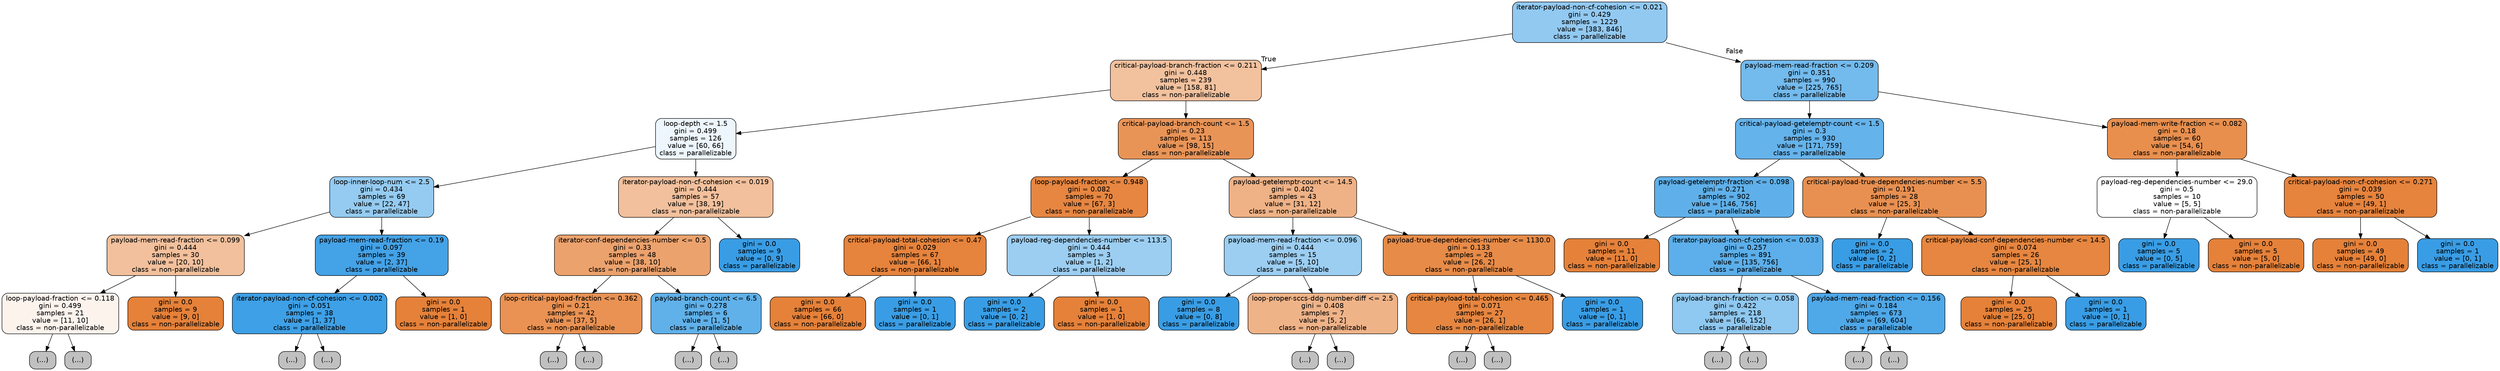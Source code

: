 digraph Tree {
node [shape=box, style="filled, rounded", color="black", fontname=helvetica] ;
edge [fontname=helvetica] ;
0 [label="iterator-payload-non-cf-cohesion <= 0.021\ngini = 0.429\nsamples = 1229\nvalue = [383, 846]\nclass = parallelizable", fillcolor="#399de58c"] ;
1 [label="critical-payload-branch-fraction <= 0.211\ngini = 0.448\nsamples = 239\nvalue = [158, 81]\nclass = non-parallelizable", fillcolor="#e581397c"] ;
0 -> 1 [labeldistance=2.5, labelangle=45, headlabel="True"] ;
2 [label="loop-depth <= 1.5\ngini = 0.499\nsamples = 126\nvalue = [60, 66]\nclass = parallelizable", fillcolor="#399de517"] ;
1 -> 2 ;
3 [label="loop-inner-loop-num <= 2.5\ngini = 0.434\nsamples = 69\nvalue = [22, 47]\nclass = parallelizable", fillcolor="#399de588"] ;
2 -> 3 ;
4 [label="payload-mem-read-fraction <= 0.099\ngini = 0.444\nsamples = 30\nvalue = [20, 10]\nclass = non-parallelizable", fillcolor="#e581397f"] ;
3 -> 4 ;
5 [label="loop-payload-fraction <= 0.118\ngini = 0.499\nsamples = 21\nvalue = [11, 10]\nclass = non-parallelizable", fillcolor="#e5813917"] ;
4 -> 5 ;
6 [label="(...)", fillcolor="#C0C0C0"] ;
5 -> 6 ;
7 [label="(...)", fillcolor="#C0C0C0"] ;
5 -> 7 ;
18 [label="gini = 0.0\nsamples = 9\nvalue = [9, 0]\nclass = non-parallelizable", fillcolor="#e58139ff"] ;
4 -> 18 ;
19 [label="payload-mem-read-fraction <= 0.19\ngini = 0.097\nsamples = 39\nvalue = [2, 37]\nclass = parallelizable", fillcolor="#399de5f1"] ;
3 -> 19 ;
20 [label="iterator-payload-non-cf-cohesion <= 0.002\ngini = 0.051\nsamples = 38\nvalue = [1, 37]\nclass = parallelizable", fillcolor="#399de5f8"] ;
19 -> 20 ;
21 [label="(...)", fillcolor="#C0C0C0"] ;
20 -> 21 ;
22 [label="(...)", fillcolor="#C0C0C0"] ;
20 -> 22 ;
23 [label="gini = 0.0\nsamples = 1\nvalue = [1, 0]\nclass = non-parallelizable", fillcolor="#e58139ff"] ;
19 -> 23 ;
24 [label="iterator-payload-non-cf-cohesion <= 0.019\ngini = 0.444\nsamples = 57\nvalue = [38, 19]\nclass = non-parallelizable", fillcolor="#e581397f"] ;
2 -> 24 ;
25 [label="iterator-conf-dependencies-number <= 0.5\ngini = 0.33\nsamples = 48\nvalue = [38, 10]\nclass = non-parallelizable", fillcolor="#e58139bc"] ;
24 -> 25 ;
26 [label="loop-critical-payload-fraction <= 0.362\ngini = 0.21\nsamples = 42\nvalue = [37, 5]\nclass = non-parallelizable", fillcolor="#e58139dd"] ;
25 -> 26 ;
27 [label="(...)", fillcolor="#C0C0C0"] ;
26 -> 27 ;
32 [label="(...)", fillcolor="#C0C0C0"] ;
26 -> 32 ;
35 [label="payload-branch-count <= 6.5\ngini = 0.278\nsamples = 6\nvalue = [1, 5]\nclass = parallelizable", fillcolor="#399de5cc"] ;
25 -> 35 ;
36 [label="(...)", fillcolor="#C0C0C0"] ;
35 -> 36 ;
37 [label="(...)", fillcolor="#C0C0C0"] ;
35 -> 37 ;
38 [label="gini = 0.0\nsamples = 9\nvalue = [0, 9]\nclass = parallelizable", fillcolor="#399de5ff"] ;
24 -> 38 ;
39 [label="critical-payload-branch-count <= 1.5\ngini = 0.23\nsamples = 113\nvalue = [98, 15]\nclass = non-parallelizable", fillcolor="#e58139d8"] ;
1 -> 39 ;
40 [label="loop-payload-fraction <= 0.948\ngini = 0.082\nsamples = 70\nvalue = [67, 3]\nclass = non-parallelizable", fillcolor="#e58139f4"] ;
39 -> 40 ;
41 [label="critical-payload-total-cohesion <= 0.47\ngini = 0.029\nsamples = 67\nvalue = [66, 1]\nclass = non-parallelizable", fillcolor="#e58139fb"] ;
40 -> 41 ;
42 [label="gini = 0.0\nsamples = 66\nvalue = [66, 0]\nclass = non-parallelizable", fillcolor="#e58139ff"] ;
41 -> 42 ;
43 [label="gini = 0.0\nsamples = 1\nvalue = [0, 1]\nclass = parallelizable", fillcolor="#399de5ff"] ;
41 -> 43 ;
44 [label="payload-reg-dependencies-number <= 113.5\ngini = 0.444\nsamples = 3\nvalue = [1, 2]\nclass = parallelizable", fillcolor="#399de57f"] ;
40 -> 44 ;
45 [label="gini = 0.0\nsamples = 2\nvalue = [0, 2]\nclass = parallelizable", fillcolor="#399de5ff"] ;
44 -> 45 ;
46 [label="gini = 0.0\nsamples = 1\nvalue = [1, 0]\nclass = non-parallelizable", fillcolor="#e58139ff"] ;
44 -> 46 ;
47 [label="payload-getelemptr-count <= 14.5\ngini = 0.402\nsamples = 43\nvalue = [31, 12]\nclass = non-parallelizable", fillcolor="#e581399c"] ;
39 -> 47 ;
48 [label="payload-mem-read-fraction <= 0.096\ngini = 0.444\nsamples = 15\nvalue = [5, 10]\nclass = parallelizable", fillcolor="#399de57f"] ;
47 -> 48 ;
49 [label="gini = 0.0\nsamples = 8\nvalue = [0, 8]\nclass = parallelizable", fillcolor="#399de5ff"] ;
48 -> 49 ;
50 [label="loop-proper-sccs-ddg-number-diff <= 2.5\ngini = 0.408\nsamples = 7\nvalue = [5, 2]\nclass = non-parallelizable", fillcolor="#e5813999"] ;
48 -> 50 ;
51 [label="(...)", fillcolor="#C0C0C0"] ;
50 -> 51 ;
52 [label="(...)", fillcolor="#C0C0C0"] ;
50 -> 52 ;
55 [label="payload-true-dependencies-number <= 1130.0\ngini = 0.133\nsamples = 28\nvalue = [26, 2]\nclass = non-parallelizable", fillcolor="#e58139eb"] ;
47 -> 55 ;
56 [label="critical-payload-total-cohesion <= 0.465\ngini = 0.071\nsamples = 27\nvalue = [26, 1]\nclass = non-parallelizable", fillcolor="#e58139f5"] ;
55 -> 56 ;
57 [label="(...)", fillcolor="#C0C0C0"] ;
56 -> 57 ;
58 [label="(...)", fillcolor="#C0C0C0"] ;
56 -> 58 ;
61 [label="gini = 0.0\nsamples = 1\nvalue = [0, 1]\nclass = parallelizable", fillcolor="#399de5ff"] ;
55 -> 61 ;
62 [label="payload-mem-read-fraction <= 0.209\ngini = 0.351\nsamples = 990\nvalue = [225, 765]\nclass = parallelizable", fillcolor="#399de5b4"] ;
0 -> 62 [labeldistance=2.5, labelangle=-45, headlabel="False"] ;
63 [label="critical-payload-getelemptr-count <= 1.5\ngini = 0.3\nsamples = 930\nvalue = [171, 759]\nclass = parallelizable", fillcolor="#399de5c6"] ;
62 -> 63 ;
64 [label="payload-getelemptr-fraction <= 0.098\ngini = 0.271\nsamples = 902\nvalue = [146, 756]\nclass = parallelizable", fillcolor="#399de5ce"] ;
63 -> 64 ;
65 [label="gini = 0.0\nsamples = 11\nvalue = [11, 0]\nclass = non-parallelizable", fillcolor="#e58139ff"] ;
64 -> 65 ;
66 [label="iterator-payload-non-cf-cohesion <= 0.033\ngini = 0.257\nsamples = 891\nvalue = [135, 756]\nclass = parallelizable", fillcolor="#399de5d1"] ;
64 -> 66 ;
67 [label="payload-branch-fraction <= 0.058\ngini = 0.422\nsamples = 218\nvalue = [66, 152]\nclass = parallelizable", fillcolor="#399de590"] ;
66 -> 67 ;
68 [label="(...)", fillcolor="#C0C0C0"] ;
67 -> 68 ;
77 [label="(...)", fillcolor="#C0C0C0"] ;
67 -> 77 ;
118 [label="payload-mem-read-fraction <= 0.156\ngini = 0.184\nsamples = 673\nvalue = [69, 604]\nclass = parallelizable", fillcolor="#399de5e2"] ;
66 -> 118 ;
119 [label="(...)", fillcolor="#C0C0C0"] ;
118 -> 119 ;
200 [label="(...)", fillcolor="#C0C0C0"] ;
118 -> 200 ;
221 [label="critical-payload-true-dependencies-number <= 5.5\ngini = 0.191\nsamples = 28\nvalue = [25, 3]\nclass = non-parallelizable", fillcolor="#e58139e0"] ;
63 -> 221 ;
222 [label="gini = 0.0\nsamples = 2\nvalue = [0, 2]\nclass = parallelizable", fillcolor="#399de5ff"] ;
221 -> 222 ;
223 [label="critical-payload-conf-dependencies-number <= 14.5\ngini = 0.074\nsamples = 26\nvalue = [25, 1]\nclass = non-parallelizable", fillcolor="#e58139f5"] ;
221 -> 223 ;
224 [label="gini = 0.0\nsamples = 25\nvalue = [25, 0]\nclass = non-parallelizable", fillcolor="#e58139ff"] ;
223 -> 224 ;
225 [label="gini = 0.0\nsamples = 1\nvalue = [0, 1]\nclass = parallelizable", fillcolor="#399de5ff"] ;
223 -> 225 ;
226 [label="payload-mem-write-fraction <= 0.082\ngini = 0.18\nsamples = 60\nvalue = [54, 6]\nclass = non-parallelizable", fillcolor="#e58139e3"] ;
62 -> 226 ;
227 [label="payload-reg-dependencies-number <= 29.0\ngini = 0.5\nsamples = 10\nvalue = [5, 5]\nclass = non-parallelizable", fillcolor="#e5813900"] ;
226 -> 227 ;
228 [label="gini = 0.0\nsamples = 5\nvalue = [0, 5]\nclass = parallelizable", fillcolor="#399de5ff"] ;
227 -> 228 ;
229 [label="gini = 0.0\nsamples = 5\nvalue = [5, 0]\nclass = non-parallelizable", fillcolor="#e58139ff"] ;
227 -> 229 ;
230 [label="critical-payload-non-cf-cohesion <= 0.271\ngini = 0.039\nsamples = 50\nvalue = [49, 1]\nclass = non-parallelizable", fillcolor="#e58139fa"] ;
226 -> 230 ;
231 [label="gini = 0.0\nsamples = 49\nvalue = [49, 0]\nclass = non-parallelizable", fillcolor="#e58139ff"] ;
230 -> 231 ;
232 [label="gini = 0.0\nsamples = 1\nvalue = [0, 1]\nclass = parallelizable", fillcolor="#399de5ff"] ;
230 -> 232 ;
}